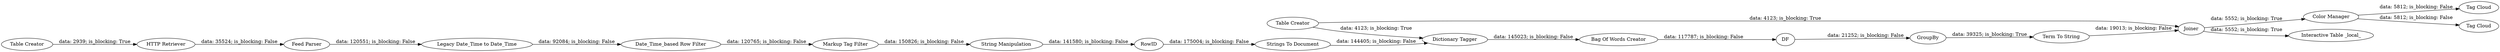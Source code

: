 digraph {
	"5482447103981470670_27" [label="Color Manager"]
	"5482447103981470670_7" [label="Markup Tag Filter"]
	"5482447103981470670_18" [label="Bag Of Words Creator"]
	"5482447103981470670_42" [label="Dictionary Tagger"]
	"5482447103981470670_12" [label=RowID]
	"5482447103981470670_266" [label="Table Creator"]
	"5482447103981470670_16" [label="Interactive Table _local_"]
	"5482447103981470670_44" [label=Joiner]
	"5482447103981470670_2" [label="HTTP Retriever"]
	"5482447103981470670_58" [label="Tag Cloud"]
	"5482447103981470670_45" [label="Term To String"]
	"5482447103981470670_49" [label=GroupBy]
	"5482447103981470670_4" [label="Table Creator"]
	"5482447103981470670_21" [label="String Manipulation"]
	"5482447103981470670_3" [label="Feed Parser"]
	"5482447103981470670_48" [label=DF]
	"5482447103981470670_39" [label="Tag Cloud"]
	"5482447103981470670_263" [label="Date_Time_based Row Filter"]
	"5482447103981470670_17" [label="Strings To Document"]
	"5482447103981470670_265" [label="Legacy Date_Time to Date_Time"]
	"5482447103981470670_48" -> "5482447103981470670_49" [label="data: 21252; is_blocking: False"]
	"5482447103981470670_7" -> "5482447103981470670_21" [label="data: 150826; is_blocking: False"]
	"5482447103981470670_27" -> "5482447103981470670_39" [label="data: 5812; is_blocking: False"]
	"5482447103981470670_18" -> "5482447103981470670_48" [label="data: 117787; is_blocking: False"]
	"5482447103981470670_4" -> "5482447103981470670_44" [label="data: 4123; is_blocking: True"]
	"5482447103981470670_4" -> "5482447103981470670_42" [label="data: 4123; is_blocking: True"]
	"5482447103981470670_44" -> "5482447103981470670_27" [label="data: 5552; is_blocking: True"]
	"5482447103981470670_3" -> "5482447103981470670_265" [label="data: 120551; is_blocking: False"]
	"5482447103981470670_266" -> "5482447103981470670_2" [label="data: 2939; is_blocking: True"]
	"5482447103981470670_42" -> "5482447103981470670_18" [label="data: 145023; is_blocking: False"]
	"5482447103981470670_45" -> "5482447103981470670_44" [label="data: 19013; is_blocking: False"]
	"5482447103981470670_49" -> "5482447103981470670_45" [label="data: 39325; is_blocking: True"]
	"5482447103981470670_2" -> "5482447103981470670_3" [label="data: 35524; is_blocking: False"]
	"5482447103981470670_17" -> "5482447103981470670_42" [label="data: 144405; is_blocking: False"]
	"5482447103981470670_27" -> "5482447103981470670_58" [label="data: 5812; is_blocking: False"]
	"5482447103981470670_263" -> "5482447103981470670_7" [label="data: 120765; is_blocking: False"]
	"5482447103981470670_265" -> "5482447103981470670_263" [label="data: 92084; is_blocking: False"]
	"5482447103981470670_12" -> "5482447103981470670_17" [label="data: 175004; is_blocking: False"]
	"5482447103981470670_21" -> "5482447103981470670_12" [label="data: 141580; is_blocking: False"]
	"5482447103981470670_44" -> "5482447103981470670_16" [label="data: 5552; is_blocking: True"]
	rankdir=LR
}
